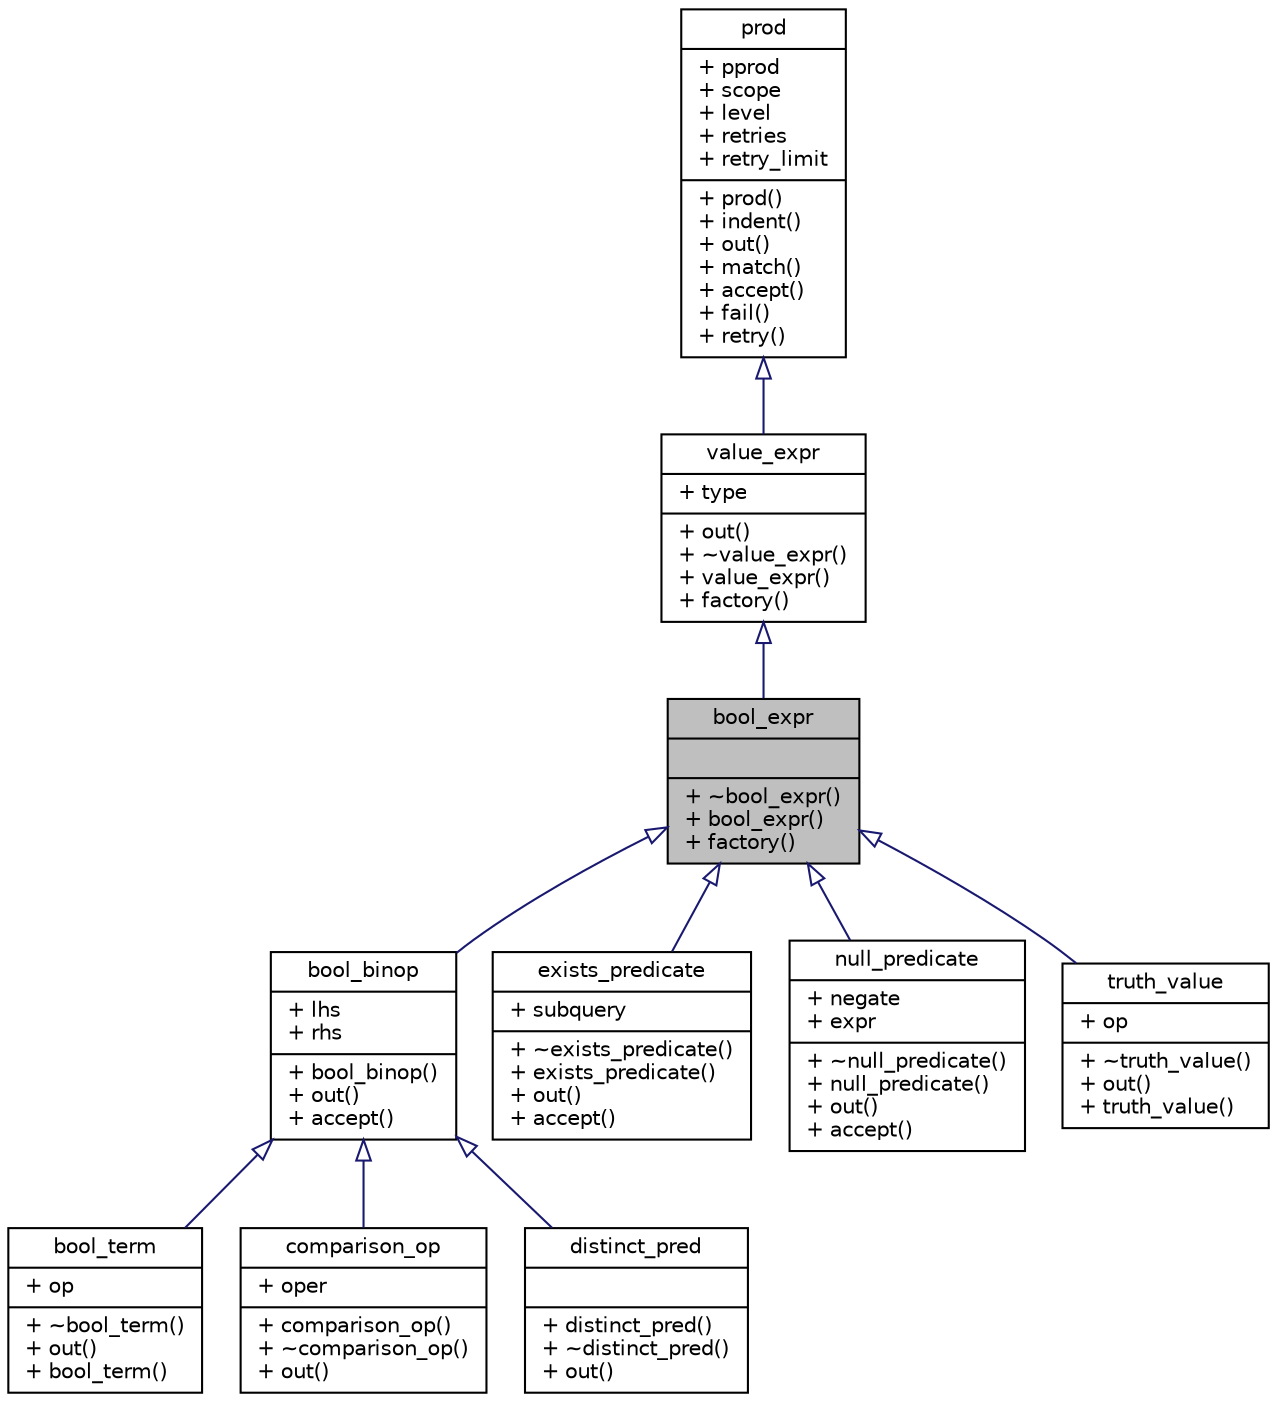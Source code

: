 digraph "bool_expr"
{
 // LATEX_PDF_SIZE
  edge [fontname="Helvetica",fontsize="10",labelfontname="Helvetica",labelfontsize="10"];
  node [fontname="Helvetica",fontsize="10",shape=record];
  Node1 [label="{bool_expr\n||+ ~bool_expr()\l+ bool_expr()\l+ factory()\l}",height=0.2,width=0.4,color="black", fillcolor="grey75", style="filled", fontcolor="black",tooltip=" "];
  Node2 -> Node1 [dir="back",color="midnightblue",fontsize="10",style="solid",arrowtail="onormal",fontname="Helvetica"];
  Node2 [label="{value_expr\n|+ type\l|+ out()\l+ ~value_expr()\l+ value_expr()\l+ factory()\l}",height=0.2,width=0.4,color="black", fillcolor="white", style="filled",URL="$structvalue__expr.html",tooltip=" "];
  Node3 -> Node2 [dir="back",color="midnightblue",fontsize="10",style="solid",arrowtail="onormal",fontname="Helvetica"];
  Node3 [label="{prod\n|+ pprod\l+ scope\l+ level\l+ retries\l+ retry_limit\l|+ prod()\l+ indent()\l+ out()\l+ match()\l+ accept()\l+ fail()\l+ retry()\l}",height=0.2,width=0.4,color="black", fillcolor="white", style="filled",URL="$structprod.html",tooltip="Base class for AST nodes."];
  Node1 -> Node4 [dir="back",color="midnightblue",fontsize="10",style="solid",arrowtail="onormal",fontname="Helvetica"];
  Node4 [label="{bool_binop\n|+ lhs\l+ rhs\l|+ bool_binop()\l+ out()\l+ accept()\l}",height=0.2,width=0.4,color="black", fillcolor="white", style="filled",URL="$structbool__binop.html",tooltip=" "];
  Node4 -> Node5 [dir="back",color="midnightblue",fontsize="10",style="solid",arrowtail="onormal",fontname="Helvetica"];
  Node5 [label="{bool_term\n|+ op\l|+ ~bool_term()\l+ out()\l+ bool_term()\l}",height=0.2,width=0.4,color="black", fillcolor="white", style="filled",URL="$structbool__term.html",tooltip=" "];
  Node4 -> Node6 [dir="back",color="midnightblue",fontsize="10",style="solid",arrowtail="onormal",fontname="Helvetica"];
  Node6 [label="{comparison_op\n|+ oper\l|+ comparison_op()\l+ ~comparison_op()\l+ out()\l}",height=0.2,width=0.4,color="black", fillcolor="white", style="filled",URL="$structcomparison__op.html",tooltip=" "];
  Node4 -> Node7 [dir="back",color="midnightblue",fontsize="10",style="solid",arrowtail="onormal",fontname="Helvetica"];
  Node7 [label="{distinct_pred\n||+ distinct_pred()\l+ ~distinct_pred()\l+ out()\l}",height=0.2,width=0.4,color="black", fillcolor="white", style="filled",URL="$structdistinct__pred.html",tooltip=" "];
  Node1 -> Node8 [dir="back",color="midnightblue",fontsize="10",style="solid",arrowtail="onormal",fontname="Helvetica"];
  Node8 [label="{exists_predicate\n|+ subquery\l|+ ~exists_predicate()\l+ exists_predicate()\l+ out()\l+ accept()\l}",height=0.2,width=0.4,color="black", fillcolor="white", style="filled",URL="$structexists__predicate.html",tooltip=" "];
  Node1 -> Node9 [dir="back",color="midnightblue",fontsize="10",style="solid",arrowtail="onormal",fontname="Helvetica"];
  Node9 [label="{null_predicate\n|+ negate\l+ expr\l|+ ~null_predicate()\l+ null_predicate()\l+ out()\l+ accept()\l}",height=0.2,width=0.4,color="black", fillcolor="white", style="filled",URL="$structnull__predicate.html",tooltip=" "];
  Node1 -> Node10 [dir="back",color="midnightblue",fontsize="10",style="solid",arrowtail="onormal",fontname="Helvetica"];
  Node10 [label="{truth_value\n|+ op\l|+ ~truth_value()\l+ out()\l+ truth_value()\l}",height=0.2,width=0.4,color="black", fillcolor="white", style="filled",URL="$structtruth__value.html",tooltip=" "];
}
